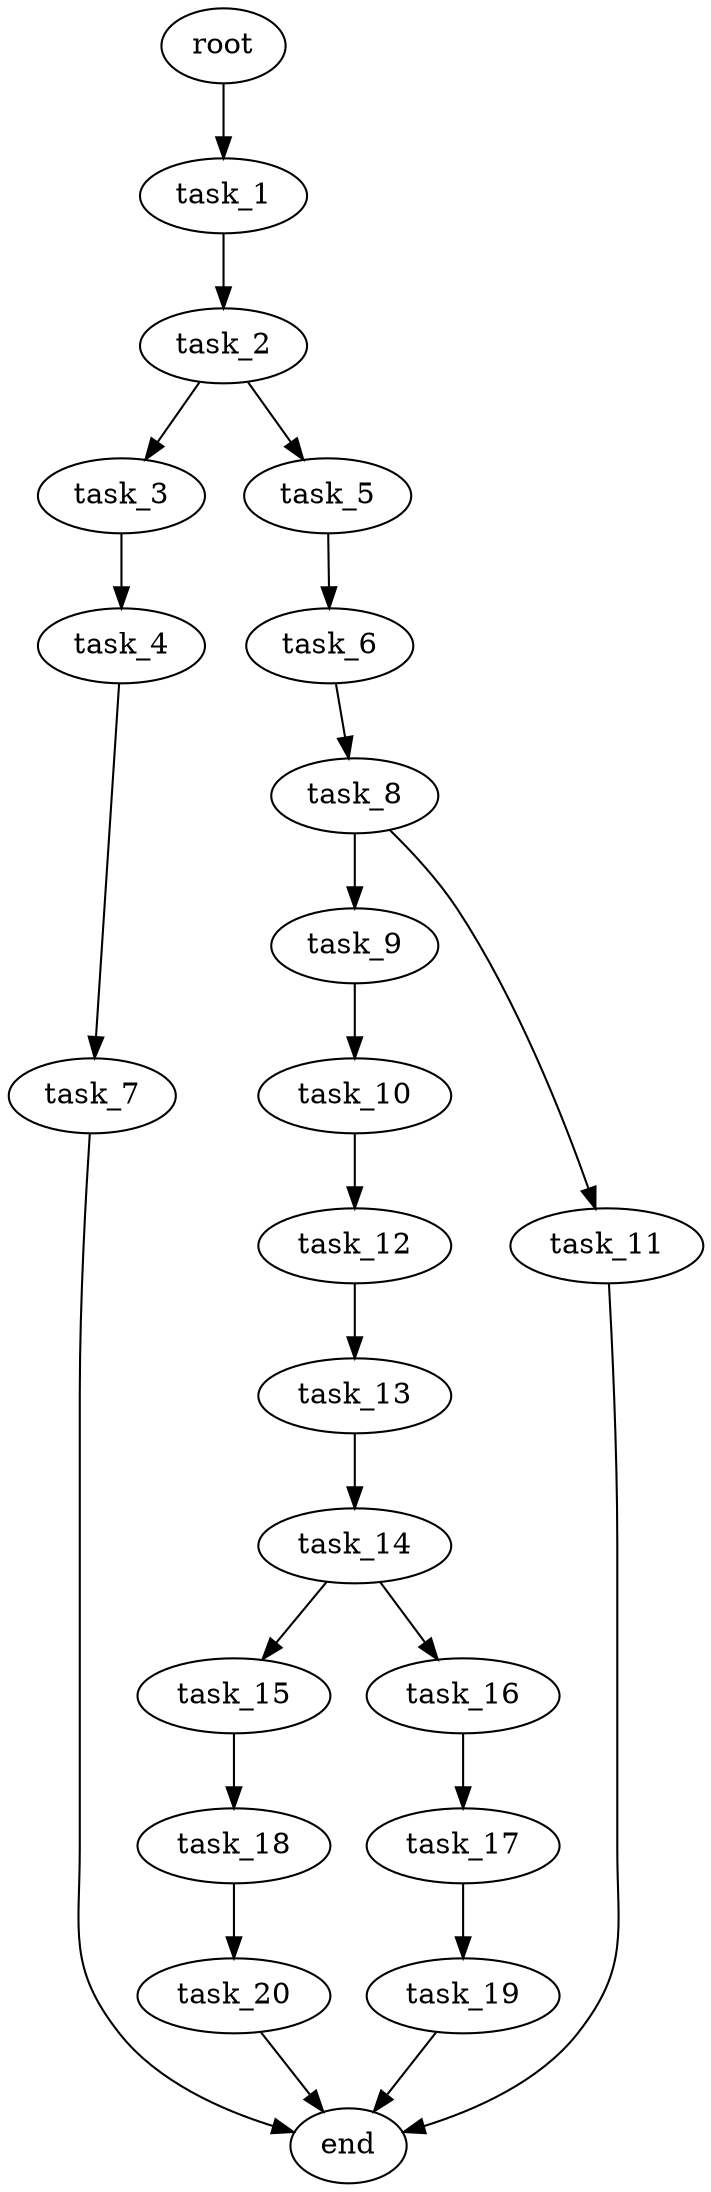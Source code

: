 digraph G {
  root [size="0.000000e+00"];
  task_1 [size="9.701480e+10"];
  task_2 [size="5.044568e+09"];
  task_3 [size="2.227843e+10"];
  task_4 [size="6.433530e+10"];
  task_5 [size="4.033367e+10"];
  task_6 [size="2.350765e+10"];
  task_7 [size="4.591487e+10"];
  task_8 [size="8.012812e+10"];
  task_9 [size="4.481538e+10"];
  task_10 [size="8.566036e+10"];
  task_11 [size="4.471234e+10"];
  task_12 [size="1.187950e+10"];
  task_13 [size="4.974236e+10"];
  task_14 [size="6.534077e+10"];
  task_15 [size="1.027331e+10"];
  task_16 [size="4.123973e+10"];
  task_17 [size="5.571753e+10"];
  task_18 [size="2.696985e+07"];
  task_19 [size="9.098646e+09"];
  task_20 [size="6.042429e+10"];
  end [size="0.000000e+00"];

  root -> task_1 [size="1.000000e-12"];
  task_1 -> task_2 [size="5.044568e+07"];
  task_2 -> task_3 [size="2.227843e+08"];
  task_2 -> task_5 [size="4.033367e+08"];
  task_3 -> task_4 [size="6.433530e+08"];
  task_4 -> task_7 [size="4.591487e+08"];
  task_5 -> task_6 [size="2.350765e+08"];
  task_6 -> task_8 [size="8.012812e+08"];
  task_7 -> end [size="1.000000e-12"];
  task_8 -> task_9 [size="4.481538e+08"];
  task_8 -> task_11 [size="4.471234e+08"];
  task_9 -> task_10 [size="8.566036e+08"];
  task_10 -> task_12 [size="1.187950e+08"];
  task_11 -> end [size="1.000000e-12"];
  task_12 -> task_13 [size="4.974236e+08"];
  task_13 -> task_14 [size="6.534077e+08"];
  task_14 -> task_15 [size="1.027331e+08"];
  task_14 -> task_16 [size="4.123973e+08"];
  task_15 -> task_18 [size="2.696985e+05"];
  task_16 -> task_17 [size="5.571753e+08"];
  task_17 -> task_19 [size="9.098646e+07"];
  task_18 -> task_20 [size="6.042429e+08"];
  task_19 -> end [size="1.000000e-12"];
  task_20 -> end [size="1.000000e-12"];
}
